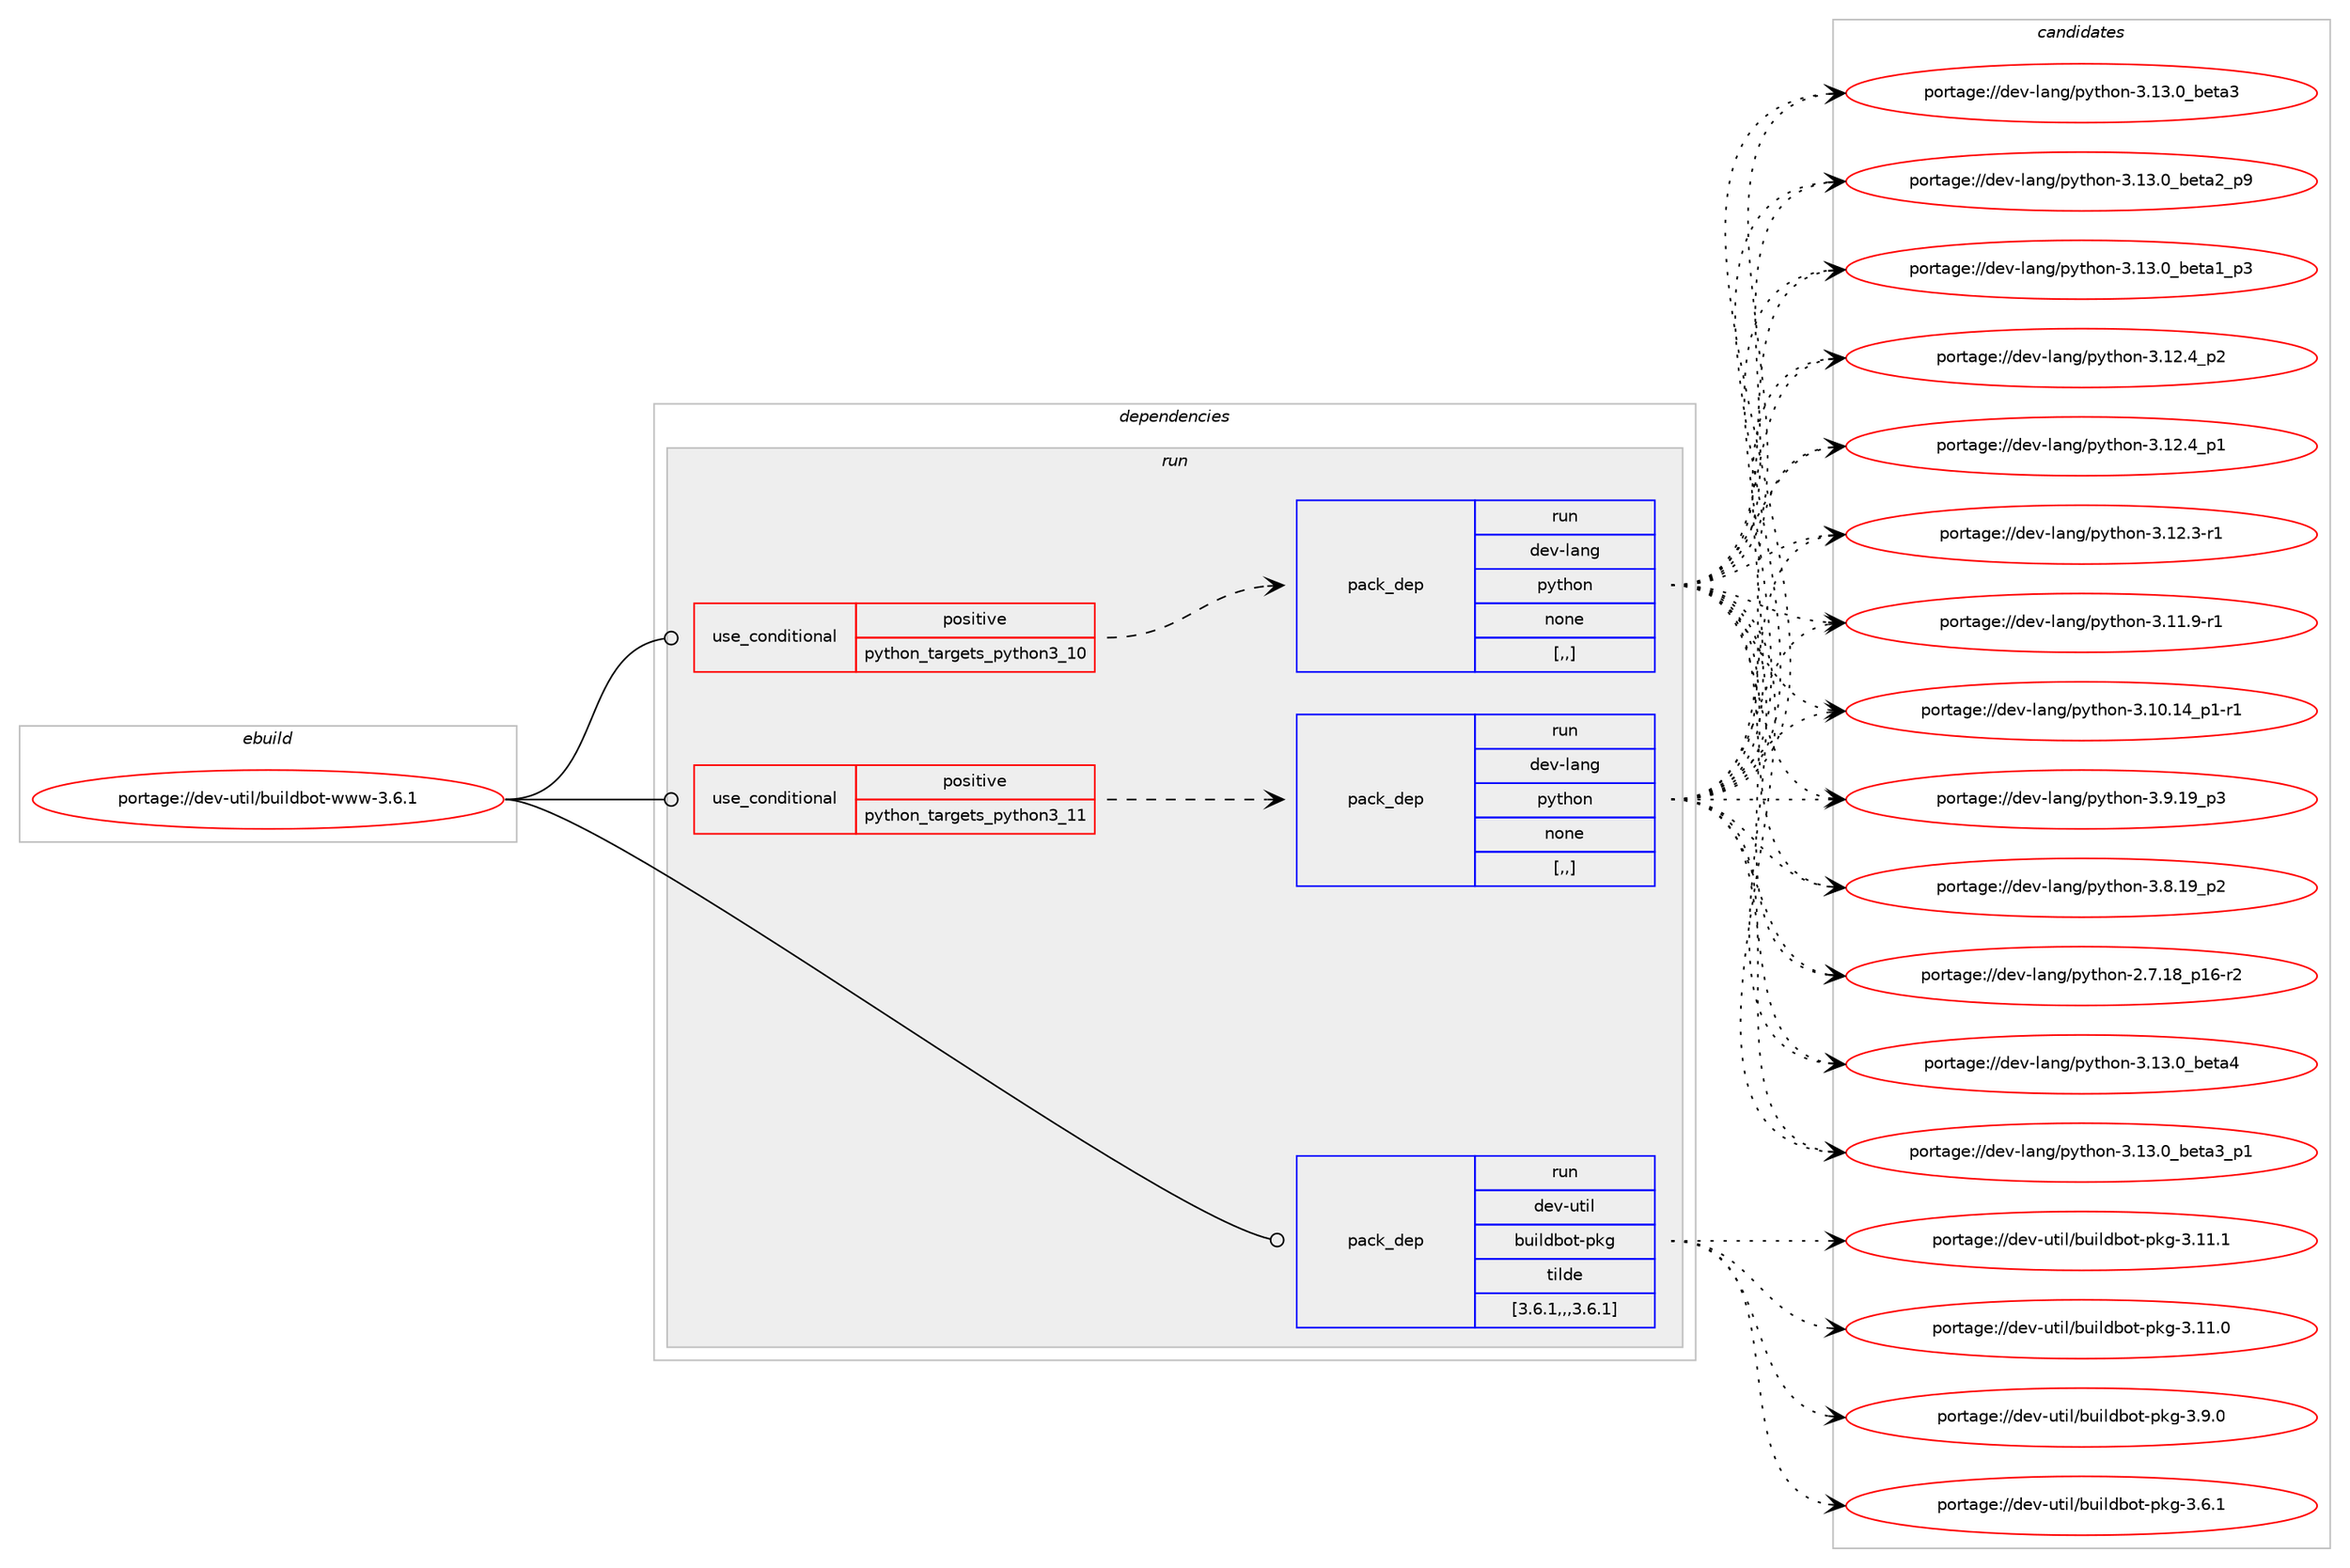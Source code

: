 digraph prolog {

# *************
# Graph options
# *************

newrank=true;
concentrate=true;
compound=true;
graph [rankdir=LR,fontname=Helvetica,fontsize=10,ranksep=1.5];#, ranksep=2.5, nodesep=0.2];
edge  [arrowhead=vee];
node  [fontname=Helvetica,fontsize=10];

# **********
# The ebuild
# **********

subgraph cluster_leftcol {
color=gray;
label=<<i>ebuild</i>>;
id [label="portage://dev-util/buildbot-www-3.6.1", color=red, width=4, href="../dev-util/buildbot-www-3.6.1.svg"];
}

# ****************
# The dependencies
# ****************

subgraph cluster_midcol {
color=gray;
label=<<i>dependencies</i>>;
subgraph cluster_compile {
fillcolor="#eeeeee";
style=filled;
label=<<i>compile</i>>;
}
subgraph cluster_compileandrun {
fillcolor="#eeeeee";
style=filled;
label=<<i>compile and run</i>>;
}
subgraph cluster_run {
fillcolor="#eeeeee";
style=filled;
label=<<i>run</i>>;
subgraph cond59338 {
dependency211025 [label=<<TABLE BORDER="0" CELLBORDER="1" CELLSPACING="0" CELLPADDING="4"><TR><TD ROWSPAN="3" CELLPADDING="10">use_conditional</TD></TR><TR><TD>positive</TD></TR><TR><TD>python_targets_python3_10</TD></TR></TABLE>>, shape=none, color=red];
subgraph pack150291 {
dependency211026 [label=<<TABLE BORDER="0" CELLBORDER="1" CELLSPACING="0" CELLPADDING="4" WIDTH="220"><TR><TD ROWSPAN="6" CELLPADDING="30">pack_dep</TD></TR><TR><TD WIDTH="110">run</TD></TR><TR><TD>dev-lang</TD></TR><TR><TD>python</TD></TR><TR><TD>none</TD></TR><TR><TD>[,,]</TD></TR></TABLE>>, shape=none, color=blue];
}
dependency211025:e -> dependency211026:w [weight=20,style="dashed",arrowhead="vee"];
}
id:e -> dependency211025:w [weight=20,style="solid",arrowhead="odot"];
subgraph cond59339 {
dependency211027 [label=<<TABLE BORDER="0" CELLBORDER="1" CELLSPACING="0" CELLPADDING="4"><TR><TD ROWSPAN="3" CELLPADDING="10">use_conditional</TD></TR><TR><TD>positive</TD></TR><TR><TD>python_targets_python3_11</TD></TR></TABLE>>, shape=none, color=red];
subgraph pack150292 {
dependency211028 [label=<<TABLE BORDER="0" CELLBORDER="1" CELLSPACING="0" CELLPADDING="4" WIDTH="220"><TR><TD ROWSPAN="6" CELLPADDING="30">pack_dep</TD></TR><TR><TD WIDTH="110">run</TD></TR><TR><TD>dev-lang</TD></TR><TR><TD>python</TD></TR><TR><TD>none</TD></TR><TR><TD>[,,]</TD></TR></TABLE>>, shape=none, color=blue];
}
dependency211027:e -> dependency211028:w [weight=20,style="dashed",arrowhead="vee"];
}
id:e -> dependency211027:w [weight=20,style="solid",arrowhead="odot"];
subgraph pack150293 {
dependency211029 [label=<<TABLE BORDER="0" CELLBORDER="1" CELLSPACING="0" CELLPADDING="4" WIDTH="220"><TR><TD ROWSPAN="6" CELLPADDING="30">pack_dep</TD></TR><TR><TD WIDTH="110">run</TD></TR><TR><TD>dev-util</TD></TR><TR><TD>buildbot-pkg</TD></TR><TR><TD>tilde</TD></TR><TR><TD>[3.6.1,,,3.6.1]</TD></TR></TABLE>>, shape=none, color=blue];
}
id:e -> dependency211029:w [weight=20,style="solid",arrowhead="odot"];
}
}

# **************
# The candidates
# **************

subgraph cluster_choices {
rank=same;
color=gray;
label=<<i>candidates</i>>;

subgraph choice150291 {
color=black;
nodesep=1;
choice1001011184510897110103471121211161041111104551464951464895981011169752 [label="portage://dev-lang/python-3.13.0_beta4", color=red, width=4,href="../dev-lang/python-3.13.0_beta4.svg"];
choice10010111845108971101034711212111610411111045514649514648959810111697519511249 [label="portage://dev-lang/python-3.13.0_beta3_p1", color=red, width=4,href="../dev-lang/python-3.13.0_beta3_p1.svg"];
choice1001011184510897110103471121211161041111104551464951464895981011169751 [label="portage://dev-lang/python-3.13.0_beta3", color=red, width=4,href="../dev-lang/python-3.13.0_beta3.svg"];
choice10010111845108971101034711212111610411111045514649514648959810111697509511257 [label="portage://dev-lang/python-3.13.0_beta2_p9", color=red, width=4,href="../dev-lang/python-3.13.0_beta2_p9.svg"];
choice10010111845108971101034711212111610411111045514649514648959810111697499511251 [label="portage://dev-lang/python-3.13.0_beta1_p3", color=red, width=4,href="../dev-lang/python-3.13.0_beta1_p3.svg"];
choice100101118451089711010347112121116104111110455146495046529511250 [label="portage://dev-lang/python-3.12.4_p2", color=red, width=4,href="../dev-lang/python-3.12.4_p2.svg"];
choice100101118451089711010347112121116104111110455146495046529511249 [label="portage://dev-lang/python-3.12.4_p1", color=red, width=4,href="../dev-lang/python-3.12.4_p1.svg"];
choice100101118451089711010347112121116104111110455146495046514511449 [label="portage://dev-lang/python-3.12.3-r1", color=red, width=4,href="../dev-lang/python-3.12.3-r1.svg"];
choice100101118451089711010347112121116104111110455146494946574511449 [label="portage://dev-lang/python-3.11.9-r1", color=red, width=4,href="../dev-lang/python-3.11.9-r1.svg"];
choice100101118451089711010347112121116104111110455146494846495295112494511449 [label="portage://dev-lang/python-3.10.14_p1-r1", color=red, width=4,href="../dev-lang/python-3.10.14_p1-r1.svg"];
choice100101118451089711010347112121116104111110455146574649579511251 [label="portage://dev-lang/python-3.9.19_p3", color=red, width=4,href="../dev-lang/python-3.9.19_p3.svg"];
choice100101118451089711010347112121116104111110455146564649579511250 [label="portage://dev-lang/python-3.8.19_p2", color=red, width=4,href="../dev-lang/python-3.8.19_p2.svg"];
choice100101118451089711010347112121116104111110455046554649569511249544511450 [label="portage://dev-lang/python-2.7.18_p16-r2", color=red, width=4,href="../dev-lang/python-2.7.18_p16-r2.svg"];
dependency211026:e -> choice1001011184510897110103471121211161041111104551464951464895981011169752:w [style=dotted,weight="100"];
dependency211026:e -> choice10010111845108971101034711212111610411111045514649514648959810111697519511249:w [style=dotted,weight="100"];
dependency211026:e -> choice1001011184510897110103471121211161041111104551464951464895981011169751:w [style=dotted,weight="100"];
dependency211026:e -> choice10010111845108971101034711212111610411111045514649514648959810111697509511257:w [style=dotted,weight="100"];
dependency211026:e -> choice10010111845108971101034711212111610411111045514649514648959810111697499511251:w [style=dotted,weight="100"];
dependency211026:e -> choice100101118451089711010347112121116104111110455146495046529511250:w [style=dotted,weight="100"];
dependency211026:e -> choice100101118451089711010347112121116104111110455146495046529511249:w [style=dotted,weight="100"];
dependency211026:e -> choice100101118451089711010347112121116104111110455146495046514511449:w [style=dotted,weight="100"];
dependency211026:e -> choice100101118451089711010347112121116104111110455146494946574511449:w [style=dotted,weight="100"];
dependency211026:e -> choice100101118451089711010347112121116104111110455146494846495295112494511449:w [style=dotted,weight="100"];
dependency211026:e -> choice100101118451089711010347112121116104111110455146574649579511251:w [style=dotted,weight="100"];
dependency211026:e -> choice100101118451089711010347112121116104111110455146564649579511250:w [style=dotted,weight="100"];
dependency211026:e -> choice100101118451089711010347112121116104111110455046554649569511249544511450:w [style=dotted,weight="100"];
}
subgraph choice150292 {
color=black;
nodesep=1;
choice1001011184510897110103471121211161041111104551464951464895981011169752 [label="portage://dev-lang/python-3.13.0_beta4", color=red, width=4,href="../dev-lang/python-3.13.0_beta4.svg"];
choice10010111845108971101034711212111610411111045514649514648959810111697519511249 [label="portage://dev-lang/python-3.13.0_beta3_p1", color=red, width=4,href="../dev-lang/python-3.13.0_beta3_p1.svg"];
choice1001011184510897110103471121211161041111104551464951464895981011169751 [label="portage://dev-lang/python-3.13.0_beta3", color=red, width=4,href="../dev-lang/python-3.13.0_beta3.svg"];
choice10010111845108971101034711212111610411111045514649514648959810111697509511257 [label="portage://dev-lang/python-3.13.0_beta2_p9", color=red, width=4,href="../dev-lang/python-3.13.0_beta2_p9.svg"];
choice10010111845108971101034711212111610411111045514649514648959810111697499511251 [label="portage://dev-lang/python-3.13.0_beta1_p3", color=red, width=4,href="../dev-lang/python-3.13.0_beta1_p3.svg"];
choice100101118451089711010347112121116104111110455146495046529511250 [label="portage://dev-lang/python-3.12.4_p2", color=red, width=4,href="../dev-lang/python-3.12.4_p2.svg"];
choice100101118451089711010347112121116104111110455146495046529511249 [label="portage://dev-lang/python-3.12.4_p1", color=red, width=4,href="../dev-lang/python-3.12.4_p1.svg"];
choice100101118451089711010347112121116104111110455146495046514511449 [label="portage://dev-lang/python-3.12.3-r1", color=red, width=4,href="../dev-lang/python-3.12.3-r1.svg"];
choice100101118451089711010347112121116104111110455146494946574511449 [label="portage://dev-lang/python-3.11.9-r1", color=red, width=4,href="../dev-lang/python-3.11.9-r1.svg"];
choice100101118451089711010347112121116104111110455146494846495295112494511449 [label="portage://dev-lang/python-3.10.14_p1-r1", color=red, width=4,href="../dev-lang/python-3.10.14_p1-r1.svg"];
choice100101118451089711010347112121116104111110455146574649579511251 [label="portage://dev-lang/python-3.9.19_p3", color=red, width=4,href="../dev-lang/python-3.9.19_p3.svg"];
choice100101118451089711010347112121116104111110455146564649579511250 [label="portage://dev-lang/python-3.8.19_p2", color=red, width=4,href="../dev-lang/python-3.8.19_p2.svg"];
choice100101118451089711010347112121116104111110455046554649569511249544511450 [label="portage://dev-lang/python-2.7.18_p16-r2", color=red, width=4,href="../dev-lang/python-2.7.18_p16-r2.svg"];
dependency211028:e -> choice1001011184510897110103471121211161041111104551464951464895981011169752:w [style=dotted,weight="100"];
dependency211028:e -> choice10010111845108971101034711212111610411111045514649514648959810111697519511249:w [style=dotted,weight="100"];
dependency211028:e -> choice1001011184510897110103471121211161041111104551464951464895981011169751:w [style=dotted,weight="100"];
dependency211028:e -> choice10010111845108971101034711212111610411111045514649514648959810111697509511257:w [style=dotted,weight="100"];
dependency211028:e -> choice10010111845108971101034711212111610411111045514649514648959810111697499511251:w [style=dotted,weight="100"];
dependency211028:e -> choice100101118451089711010347112121116104111110455146495046529511250:w [style=dotted,weight="100"];
dependency211028:e -> choice100101118451089711010347112121116104111110455146495046529511249:w [style=dotted,weight="100"];
dependency211028:e -> choice100101118451089711010347112121116104111110455146495046514511449:w [style=dotted,weight="100"];
dependency211028:e -> choice100101118451089711010347112121116104111110455146494946574511449:w [style=dotted,weight="100"];
dependency211028:e -> choice100101118451089711010347112121116104111110455146494846495295112494511449:w [style=dotted,weight="100"];
dependency211028:e -> choice100101118451089711010347112121116104111110455146574649579511251:w [style=dotted,weight="100"];
dependency211028:e -> choice100101118451089711010347112121116104111110455146564649579511250:w [style=dotted,weight="100"];
dependency211028:e -> choice100101118451089711010347112121116104111110455046554649569511249544511450:w [style=dotted,weight="100"];
}
subgraph choice150293 {
color=black;
nodesep=1;
choice100101118451171161051084798117105108100981111164511210710345514649494649 [label="portage://dev-util/buildbot-pkg-3.11.1", color=red, width=4,href="../dev-util/buildbot-pkg-3.11.1.svg"];
choice100101118451171161051084798117105108100981111164511210710345514649494648 [label="portage://dev-util/buildbot-pkg-3.11.0", color=red, width=4,href="../dev-util/buildbot-pkg-3.11.0.svg"];
choice1001011184511711610510847981171051081009811111645112107103455146574648 [label="portage://dev-util/buildbot-pkg-3.9.0", color=red, width=4,href="../dev-util/buildbot-pkg-3.9.0.svg"];
choice1001011184511711610510847981171051081009811111645112107103455146544649 [label="portage://dev-util/buildbot-pkg-3.6.1", color=red, width=4,href="../dev-util/buildbot-pkg-3.6.1.svg"];
dependency211029:e -> choice100101118451171161051084798117105108100981111164511210710345514649494649:w [style=dotted,weight="100"];
dependency211029:e -> choice100101118451171161051084798117105108100981111164511210710345514649494648:w [style=dotted,weight="100"];
dependency211029:e -> choice1001011184511711610510847981171051081009811111645112107103455146574648:w [style=dotted,weight="100"];
dependency211029:e -> choice1001011184511711610510847981171051081009811111645112107103455146544649:w [style=dotted,weight="100"];
}
}

}
